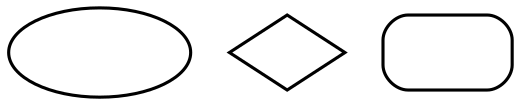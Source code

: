digraph {
	graph [penwidth="1.5"]
	a [label=<<FONT POINT-SIZE="12" FACE="Helvetica">      </FONT><BR/><FONT POINT-SIZE="10">               </FONT>>, color="#000000", penwidth="1.5"]
	b [label=<<FONT POINT-SIZE="12" FACE="Helvetica">    </FONT>>, shape="diamond", color="#000000", penwidth="1.5"]
	c [label="               ", fontsize="10", shape="rectangle", style="rounded", color="#000000", penwidth="1.5"]
}
